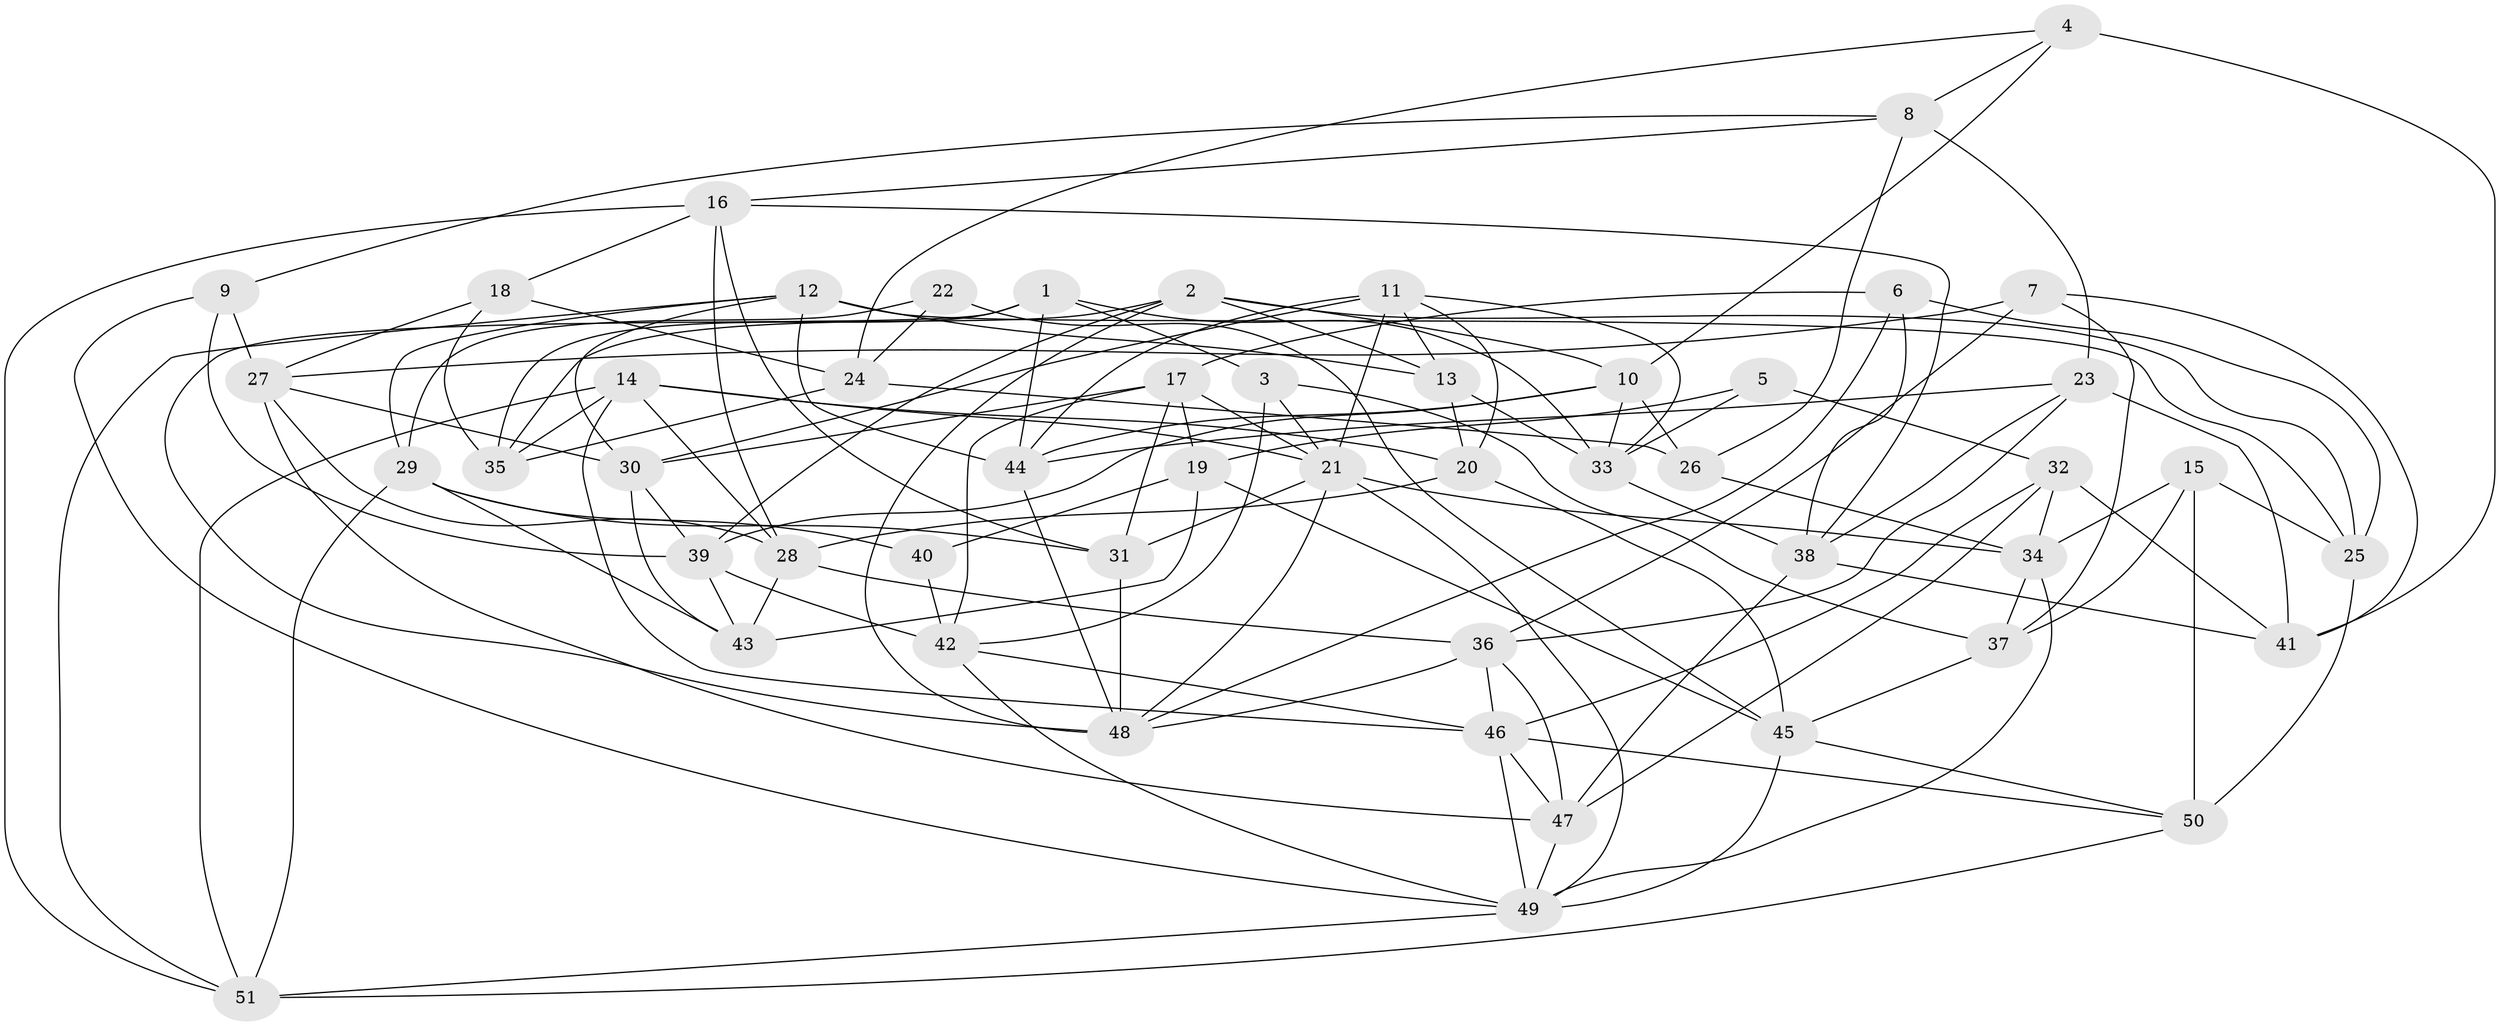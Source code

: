 // original degree distribution, {4: 1.0}
// Generated by graph-tools (version 1.1) at 2025/38/03/04/25 23:38:06]
// undirected, 51 vertices, 136 edges
graph export_dot {
  node [color=gray90,style=filled];
  1;
  2;
  3;
  4;
  5;
  6;
  7;
  8;
  9;
  10;
  11;
  12;
  13;
  14;
  15;
  16;
  17;
  18;
  19;
  20;
  21;
  22;
  23;
  24;
  25;
  26;
  27;
  28;
  29;
  30;
  31;
  32;
  33;
  34;
  35;
  36;
  37;
  38;
  39;
  40;
  41;
  42;
  43;
  44;
  45;
  46;
  47;
  48;
  49;
  50;
  51;
  1 -- 3 [weight=1.0];
  1 -- 33 [weight=1.0];
  1 -- 35 [weight=2.0];
  1 -- 44 [weight=1.0];
  1 -- 48 [weight=1.0];
  2 -- 10 [weight=1.0];
  2 -- 13 [weight=1.0];
  2 -- 25 [weight=1.0];
  2 -- 35 [weight=1.0];
  2 -- 39 [weight=1.0];
  2 -- 48 [weight=1.0];
  3 -- 21 [weight=1.0];
  3 -- 37 [weight=1.0];
  3 -- 42 [weight=1.0];
  4 -- 8 [weight=1.0];
  4 -- 10 [weight=1.0];
  4 -- 24 [weight=1.0];
  4 -- 41 [weight=1.0];
  5 -- 19 [weight=2.0];
  5 -- 32 [weight=1.0];
  5 -- 33 [weight=1.0];
  6 -- 17 [weight=1.0];
  6 -- 25 [weight=1.0];
  6 -- 38 [weight=1.0];
  6 -- 48 [weight=1.0];
  7 -- 27 [weight=1.0];
  7 -- 36 [weight=1.0];
  7 -- 37 [weight=2.0];
  7 -- 41 [weight=2.0];
  8 -- 9 [weight=1.0];
  8 -- 16 [weight=1.0];
  8 -- 23 [weight=2.0];
  8 -- 26 [weight=1.0];
  9 -- 27 [weight=1.0];
  9 -- 39 [weight=1.0];
  9 -- 49 [weight=1.0];
  10 -- 26 [weight=1.0];
  10 -- 33 [weight=1.0];
  10 -- 39 [weight=1.0];
  10 -- 44 [weight=1.0];
  11 -- 13 [weight=1.0];
  11 -- 20 [weight=1.0];
  11 -- 21 [weight=1.0];
  11 -- 30 [weight=1.0];
  11 -- 33 [weight=1.0];
  11 -- 44 [weight=1.0];
  12 -- 13 [weight=1.0];
  12 -- 25 [weight=1.0];
  12 -- 29 [weight=1.0];
  12 -- 30 [weight=1.0];
  12 -- 44 [weight=1.0];
  12 -- 51 [weight=1.0];
  13 -- 20 [weight=2.0];
  13 -- 33 [weight=1.0];
  14 -- 20 [weight=1.0];
  14 -- 21 [weight=1.0];
  14 -- 28 [weight=1.0];
  14 -- 35 [weight=1.0];
  14 -- 46 [weight=1.0];
  14 -- 51 [weight=1.0];
  15 -- 25 [weight=1.0];
  15 -- 34 [weight=1.0];
  15 -- 37 [weight=1.0];
  15 -- 50 [weight=3.0];
  16 -- 18 [weight=1.0];
  16 -- 28 [weight=1.0];
  16 -- 31 [weight=1.0];
  16 -- 38 [weight=1.0];
  16 -- 51 [weight=1.0];
  17 -- 19 [weight=1.0];
  17 -- 21 [weight=1.0];
  17 -- 30 [weight=1.0];
  17 -- 31 [weight=1.0];
  17 -- 42 [weight=1.0];
  18 -- 24 [weight=1.0];
  18 -- 27 [weight=1.0];
  18 -- 35 [weight=1.0];
  19 -- 40 [weight=2.0];
  19 -- 43 [weight=2.0];
  19 -- 45 [weight=1.0];
  20 -- 28 [weight=1.0];
  20 -- 45 [weight=1.0];
  21 -- 31 [weight=1.0];
  21 -- 34 [weight=1.0];
  21 -- 48 [weight=1.0];
  21 -- 49 [weight=1.0];
  22 -- 24 [weight=2.0];
  22 -- 29 [weight=1.0];
  22 -- 45 [weight=1.0];
  23 -- 36 [weight=1.0];
  23 -- 38 [weight=1.0];
  23 -- 41 [weight=1.0];
  23 -- 44 [weight=1.0];
  24 -- 26 [weight=1.0];
  24 -- 35 [weight=1.0];
  25 -- 50 [weight=2.0];
  26 -- 34 [weight=1.0];
  27 -- 28 [weight=1.0];
  27 -- 30 [weight=1.0];
  27 -- 47 [weight=1.0];
  28 -- 36 [weight=1.0];
  28 -- 43 [weight=1.0];
  29 -- 31 [weight=1.0];
  29 -- 40 [weight=1.0];
  29 -- 43 [weight=1.0];
  29 -- 51 [weight=1.0];
  30 -- 39 [weight=1.0];
  30 -- 43 [weight=1.0];
  31 -- 48 [weight=2.0];
  32 -- 34 [weight=1.0];
  32 -- 41 [weight=1.0];
  32 -- 46 [weight=2.0];
  32 -- 47 [weight=1.0];
  33 -- 38 [weight=1.0];
  34 -- 37 [weight=1.0];
  34 -- 49 [weight=1.0];
  36 -- 46 [weight=1.0];
  36 -- 47 [weight=1.0];
  36 -- 48 [weight=1.0];
  37 -- 45 [weight=1.0];
  38 -- 41 [weight=1.0];
  38 -- 47 [weight=1.0];
  39 -- 42 [weight=1.0];
  39 -- 43 [weight=1.0];
  40 -- 42 [weight=1.0];
  42 -- 46 [weight=1.0];
  42 -- 49 [weight=1.0];
  44 -- 48 [weight=1.0];
  45 -- 49 [weight=1.0];
  45 -- 50 [weight=1.0];
  46 -- 47 [weight=1.0];
  46 -- 49 [weight=1.0];
  46 -- 50 [weight=1.0];
  47 -- 49 [weight=1.0];
  49 -- 51 [weight=1.0];
  50 -- 51 [weight=1.0];
}
